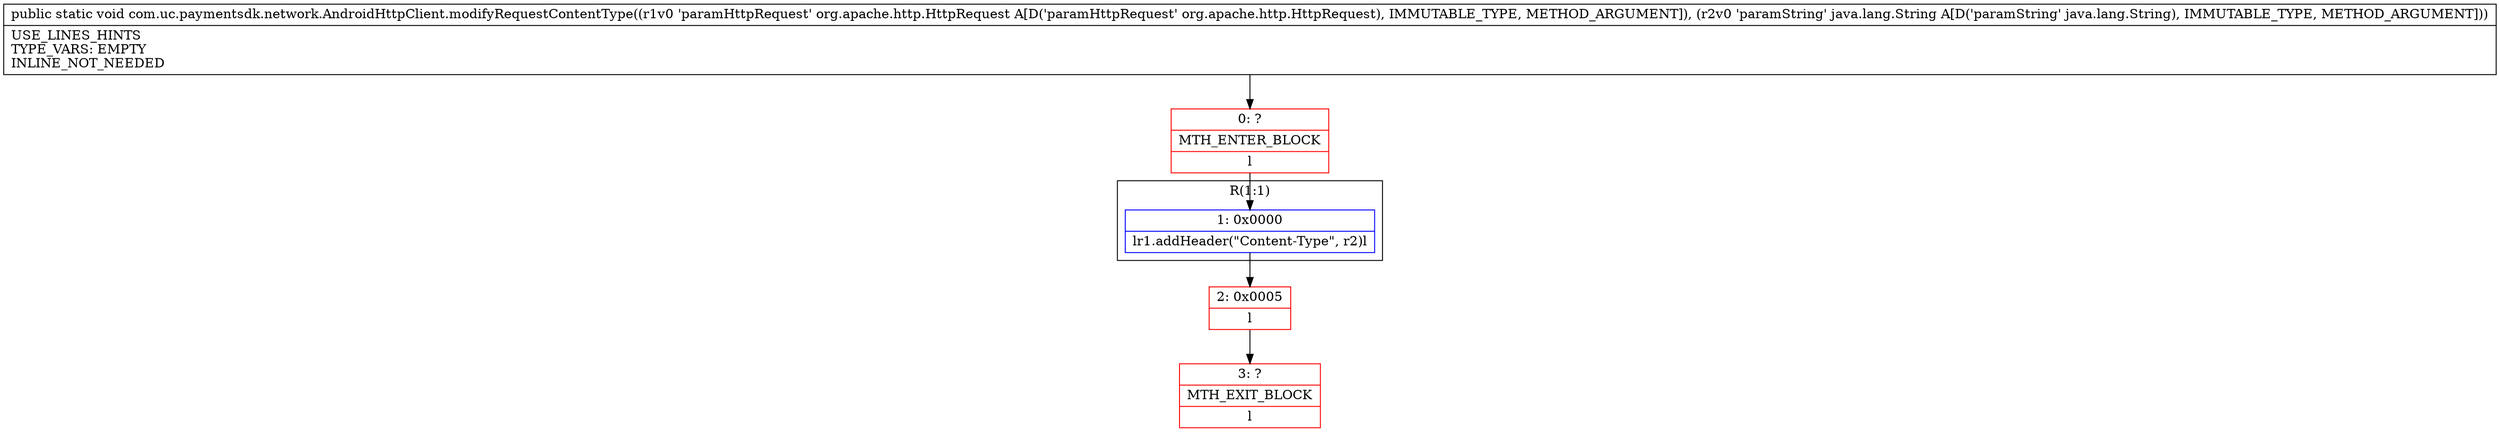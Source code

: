 digraph "CFG forcom.uc.paymentsdk.network.AndroidHttpClient.modifyRequestContentType(Lorg\/apache\/http\/HttpRequest;Ljava\/lang\/String;)V" {
subgraph cluster_Region_2102685440 {
label = "R(1:1)";
node [shape=record,color=blue];
Node_1 [shape=record,label="{1\:\ 0x0000|lr1.addHeader(\"Content\-Type\", r2)l}"];
}
Node_0 [shape=record,color=red,label="{0\:\ ?|MTH_ENTER_BLOCK\l|l}"];
Node_2 [shape=record,color=red,label="{2\:\ 0x0005|l}"];
Node_3 [shape=record,color=red,label="{3\:\ ?|MTH_EXIT_BLOCK\l|l}"];
MethodNode[shape=record,label="{public static void com.uc.paymentsdk.network.AndroidHttpClient.modifyRequestContentType((r1v0 'paramHttpRequest' org.apache.http.HttpRequest A[D('paramHttpRequest' org.apache.http.HttpRequest), IMMUTABLE_TYPE, METHOD_ARGUMENT]), (r2v0 'paramString' java.lang.String A[D('paramString' java.lang.String), IMMUTABLE_TYPE, METHOD_ARGUMENT]))  | USE_LINES_HINTS\lTYPE_VARS: EMPTY\lINLINE_NOT_NEEDED\l}"];
MethodNode -> Node_0;
Node_1 -> Node_2;
Node_0 -> Node_1;
Node_2 -> Node_3;
}

